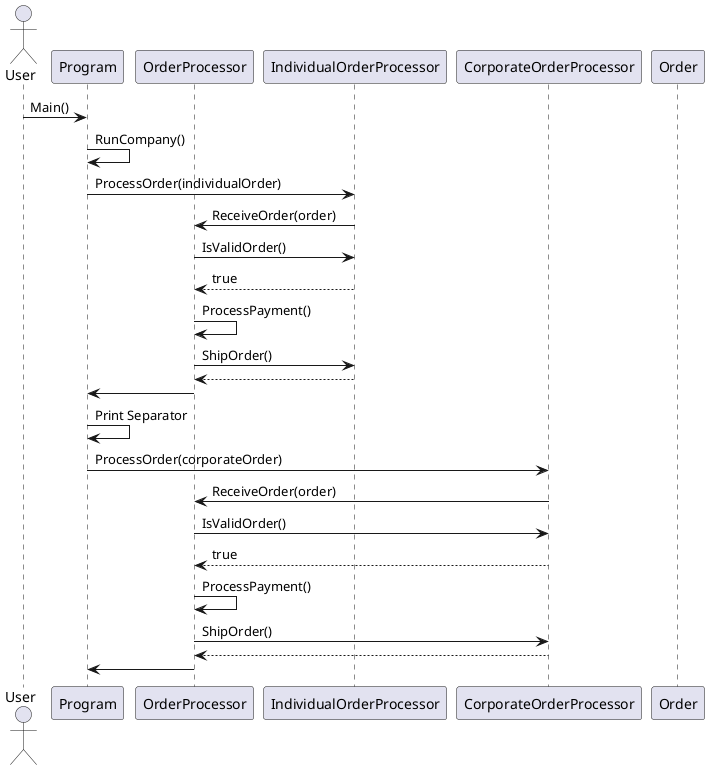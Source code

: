 @startuml sequence_diagram_template_method
actor User
participant Program
participant "OrderProcessor" as Processor
participant "IndividualOrderProcessor" as IndividualProcessor
participant "CorporateOrderProcessor" as CorporateProcessor
participant Order

User -> Program: Main()
Program -> Program: RunCompany()
Program -> IndividualProcessor: ProcessOrder(individualOrder)
IndividualProcessor -> Processor: ReceiveOrder(order)
Processor -> IndividualProcessor: IsValidOrder()
IndividualProcessor --> Processor: true
Processor -> Processor: ProcessPayment()
Processor -> IndividualProcessor: ShipOrder()
IndividualProcessor --> Processor:
Processor -> Program:

Program -> Program: Print Separator
Program -> CorporateProcessor: ProcessOrder(corporateOrder)
CorporateProcessor -> Processor: ReceiveOrder(order)
Processor -> CorporateProcessor: IsValidOrder()
CorporateProcessor --> Processor: true
Processor -> Processor: ProcessPayment()
Processor -> CorporateProcessor: ShipOrder()
CorporateProcessor --> Processor:
Processor -> Program:
@enduml

